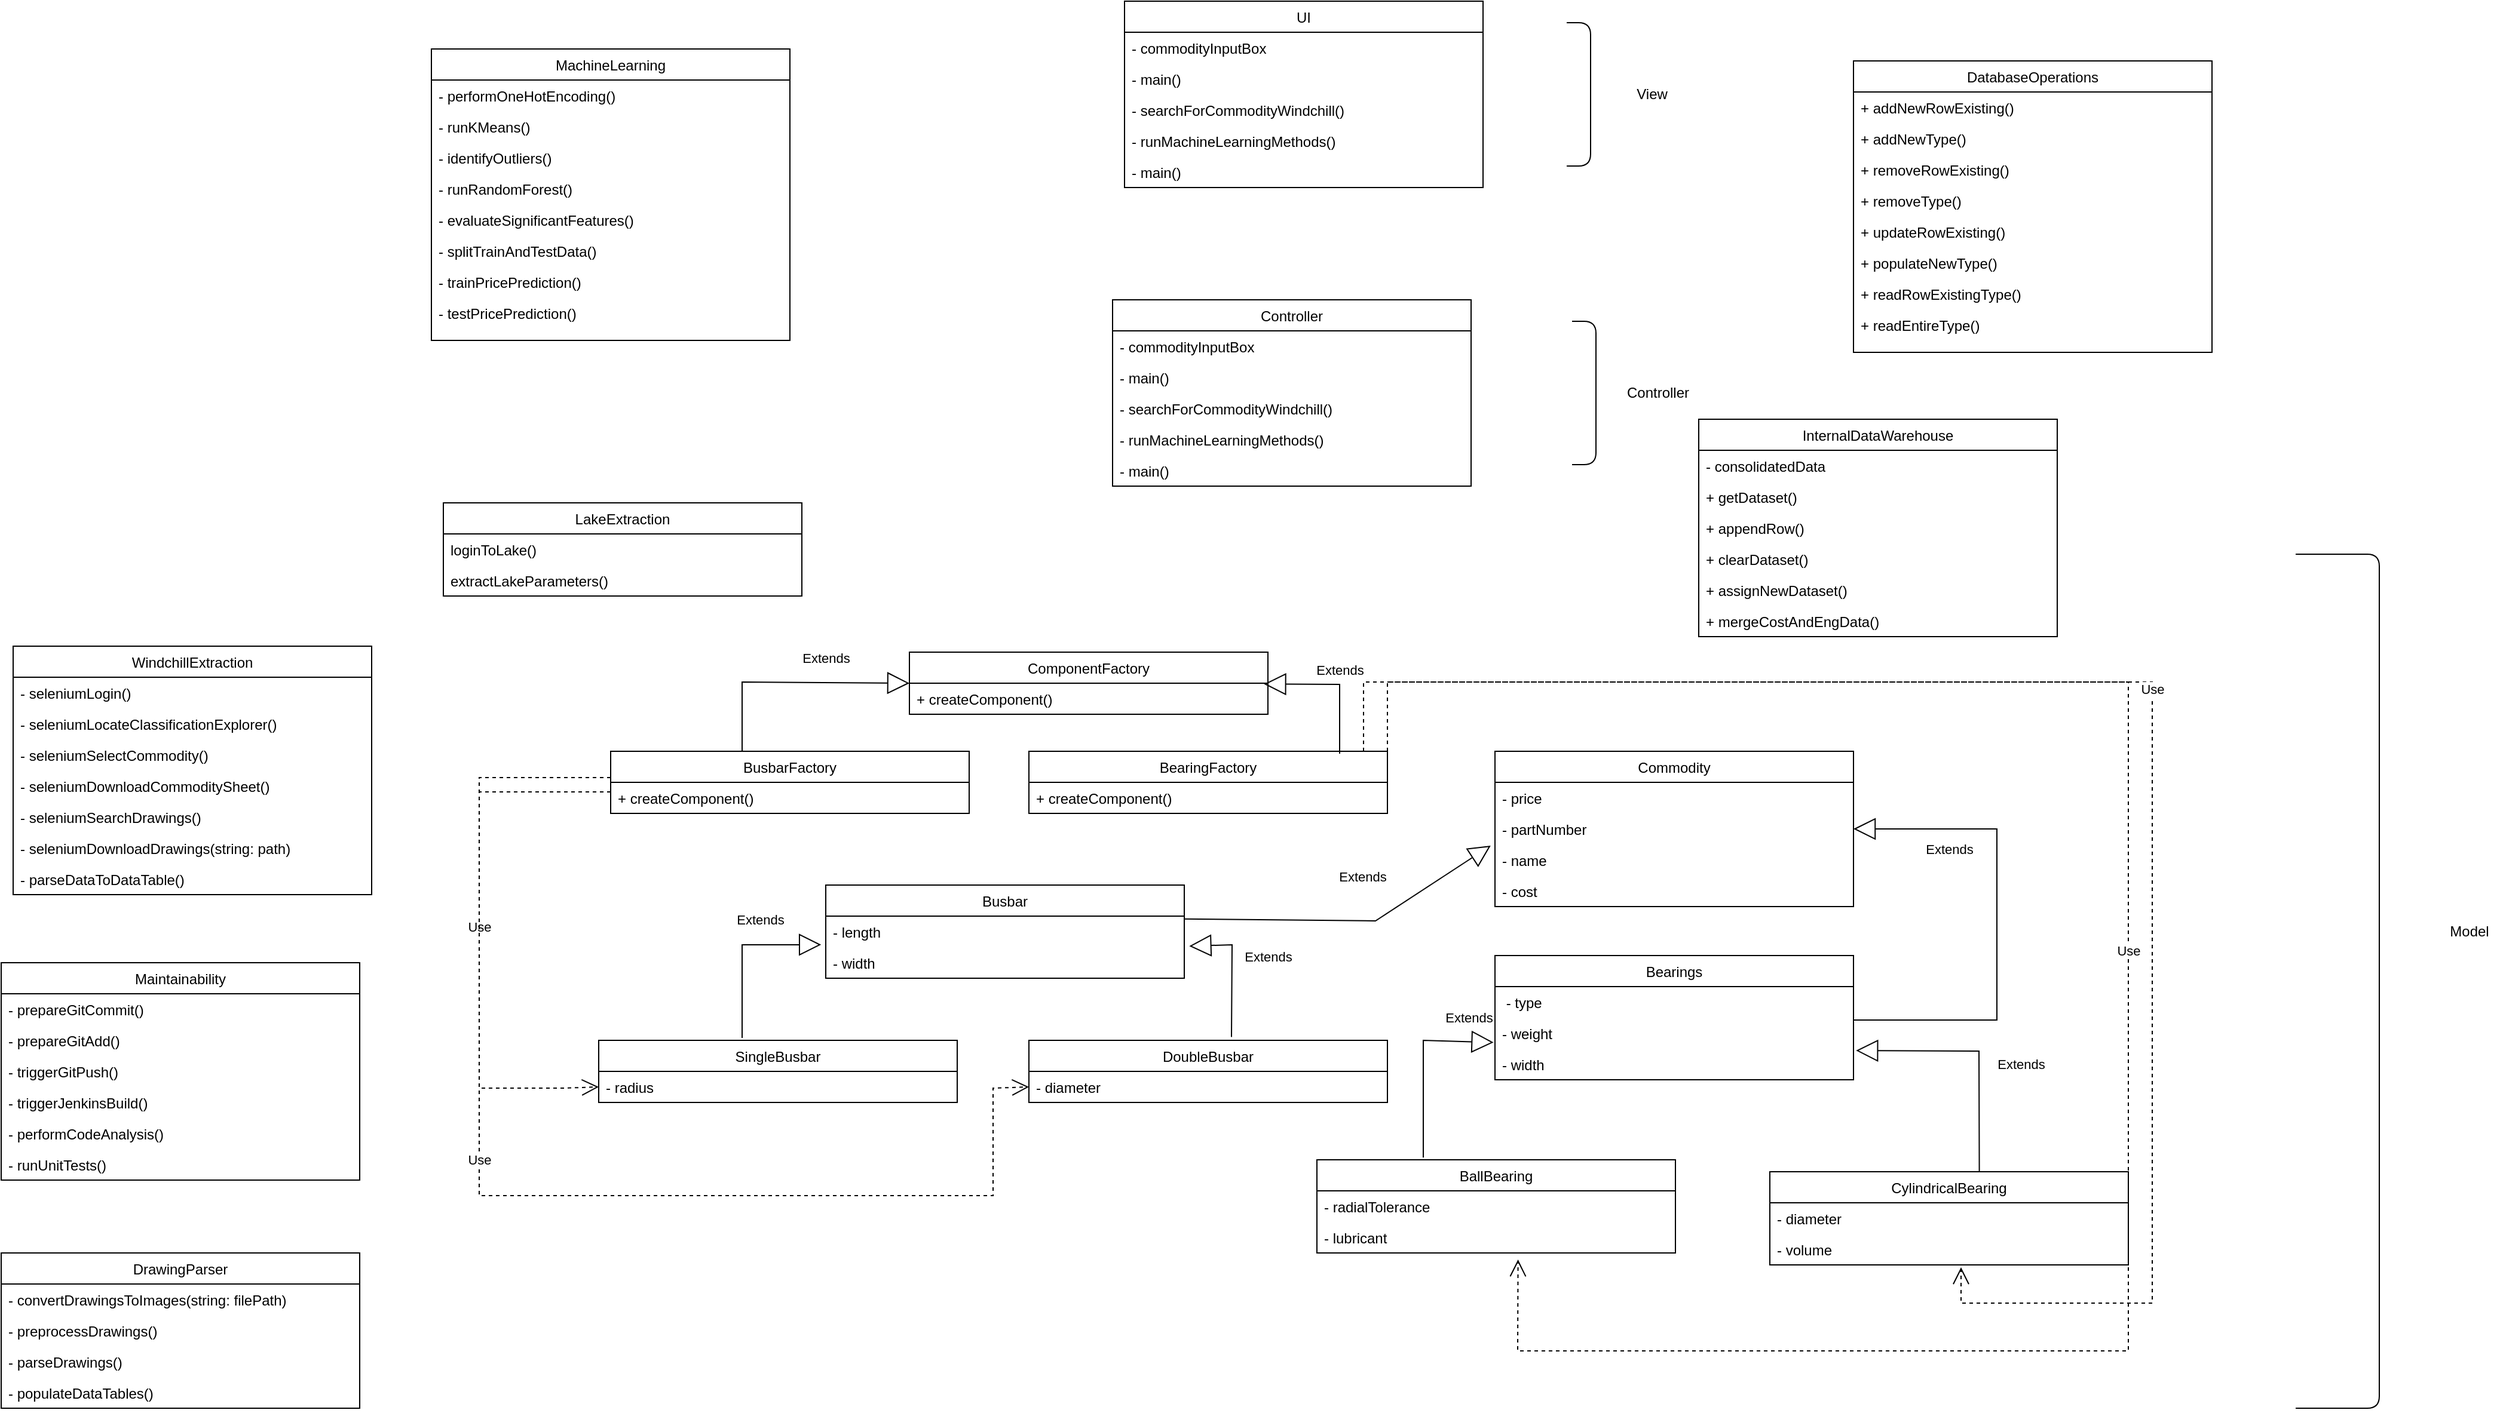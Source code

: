 <mxfile version="20.0.1" type="github" pages="2">
  <diagram id="C5RBs43oDa-KdzZeNtuy" name="Page-1">
    <mxGraphModel dx="1929" dy="855" grid="1" gridSize="10" guides="1" tooltips="1" connect="1" arrows="1" fold="1" page="1" pageScale="1" pageWidth="827" pageHeight="1169" math="0" shadow="0">
      <root>
        <mxCell id="WIyWlLk6GJQsqaUBKTNV-0" />
        <mxCell id="WIyWlLk6GJQsqaUBKTNV-1" parent="WIyWlLk6GJQsqaUBKTNV-0" />
        <mxCell id="1sK50lc-n5-U59IMh-OA-5" value="WindchillExtraction" style="swimlane;fontStyle=0;childLayout=stackLayout;horizontal=1;startSize=26;fillColor=none;horizontalStack=0;resizeParent=1;resizeParentMax=0;resizeLast=0;collapsible=1;marginBottom=0;" parent="WIyWlLk6GJQsqaUBKTNV-1" vertex="1">
          <mxGeometry x="-130" y="580" width="300" height="208" as="geometry" />
        </mxCell>
        <mxCell id="1sK50lc-n5-U59IMh-OA-6" value="- seleniumLogin()" style="text;strokeColor=none;fillColor=none;align=left;verticalAlign=top;spacingLeft=4;spacingRight=4;overflow=hidden;rotatable=0;points=[[0,0.5],[1,0.5]];portConstraint=eastwest;" parent="1sK50lc-n5-U59IMh-OA-5" vertex="1">
          <mxGeometry y="26" width="300" height="26" as="geometry" />
        </mxCell>
        <mxCell id="1sK50lc-n5-U59IMh-OA-7" value="- seleniumLocateClassificationExplorer()&#xa;" style="text;strokeColor=none;fillColor=none;align=left;verticalAlign=top;spacingLeft=4;spacingRight=4;overflow=hidden;rotatable=0;points=[[0,0.5],[1,0.5]];portConstraint=eastwest;" parent="1sK50lc-n5-U59IMh-OA-5" vertex="1">
          <mxGeometry y="52" width="300" height="26" as="geometry" />
        </mxCell>
        <mxCell id="1sK50lc-n5-U59IMh-OA-9" value="- seleniumSelectCommodity()&#xa;" style="text;strokeColor=none;fillColor=none;align=left;verticalAlign=top;spacingLeft=4;spacingRight=4;overflow=hidden;rotatable=0;points=[[0,0.5],[1,0.5]];portConstraint=eastwest;" parent="1sK50lc-n5-U59IMh-OA-5" vertex="1">
          <mxGeometry y="78" width="300" height="26" as="geometry" />
        </mxCell>
        <mxCell id="1sK50lc-n5-U59IMh-OA-10" value="- seleniumDownloadCommoditySheet()&#xa;" style="text;strokeColor=none;fillColor=none;align=left;verticalAlign=top;spacingLeft=4;spacingRight=4;overflow=hidden;rotatable=0;points=[[0,0.5],[1,0.5]];portConstraint=eastwest;" parent="1sK50lc-n5-U59IMh-OA-5" vertex="1">
          <mxGeometry y="104" width="300" height="26" as="geometry" />
        </mxCell>
        <mxCell id="1sK50lc-n5-U59IMh-OA-11" value="- seleniumSearchDrawings()&#xa;" style="text;strokeColor=none;fillColor=none;align=left;verticalAlign=top;spacingLeft=4;spacingRight=4;overflow=hidden;rotatable=0;points=[[0,0.5],[1,0.5]];portConstraint=eastwest;" parent="1sK50lc-n5-U59IMh-OA-5" vertex="1">
          <mxGeometry y="130" width="300" height="26" as="geometry" />
        </mxCell>
        <mxCell id="1sK50lc-n5-U59IMh-OA-19" value="- seleniumDownloadDrawings(string: path)&#xa;" style="text;strokeColor=none;fillColor=none;align=left;verticalAlign=top;spacingLeft=4;spacingRight=4;overflow=hidden;rotatable=0;points=[[0,0.5],[1,0.5]];portConstraint=eastwest;" parent="1sK50lc-n5-U59IMh-OA-5" vertex="1">
          <mxGeometry y="156" width="300" height="26" as="geometry" />
        </mxCell>
        <mxCell id="1sK50lc-n5-U59IMh-OA-20" value="- parseDataToDataTable()&#xa;" style="text;strokeColor=none;fillColor=none;align=left;verticalAlign=top;spacingLeft=4;spacingRight=4;overflow=hidden;rotatable=0;points=[[0,0.5],[1,0.5]];portConstraint=eastwest;" parent="1sK50lc-n5-U59IMh-OA-5" vertex="1">
          <mxGeometry y="182" width="300" height="26" as="geometry" />
        </mxCell>
        <mxCell id="1sK50lc-n5-U59IMh-OA-31" value="MachineLearning" style="swimlane;fontStyle=0;childLayout=stackLayout;horizontal=1;startSize=26;fillColor=none;horizontalStack=0;resizeParent=1;resizeParentMax=0;resizeLast=0;collapsible=1;marginBottom=0;" parent="WIyWlLk6GJQsqaUBKTNV-1" vertex="1">
          <mxGeometry x="220" y="80" width="300" height="244" as="geometry" />
        </mxCell>
        <mxCell id="1sK50lc-n5-U59IMh-OA-33" value="- performOneHotEncoding()&#xa;" style="text;strokeColor=none;fillColor=none;align=left;verticalAlign=top;spacingLeft=4;spacingRight=4;overflow=hidden;rotatable=0;points=[[0,0.5],[1,0.5]];portConstraint=eastwest;" parent="1sK50lc-n5-U59IMh-OA-31" vertex="1">
          <mxGeometry y="26" width="300" height="26" as="geometry" />
        </mxCell>
        <mxCell id="1sK50lc-n5-U59IMh-OA-34" value="- runKMeans()&#xa;" style="text;strokeColor=none;fillColor=none;align=left;verticalAlign=top;spacingLeft=4;spacingRight=4;overflow=hidden;rotatable=0;points=[[0,0.5],[1,0.5]];portConstraint=eastwest;" parent="1sK50lc-n5-U59IMh-OA-31" vertex="1">
          <mxGeometry y="52" width="300" height="26" as="geometry" />
        </mxCell>
        <mxCell id="1sK50lc-n5-U59IMh-OA-35" value="- identifyOutliers()&#xa;" style="text;strokeColor=none;fillColor=none;align=left;verticalAlign=top;spacingLeft=4;spacingRight=4;overflow=hidden;rotatable=0;points=[[0,0.5],[1,0.5]];portConstraint=eastwest;" parent="1sK50lc-n5-U59IMh-OA-31" vertex="1">
          <mxGeometry y="78" width="300" height="26" as="geometry" />
        </mxCell>
        <mxCell id="1sK50lc-n5-U59IMh-OA-36" value="- runRandomForest()&#xa;" style="text;strokeColor=none;fillColor=none;align=left;verticalAlign=top;spacingLeft=4;spacingRight=4;overflow=hidden;rotatable=0;points=[[0,0.5],[1,0.5]];portConstraint=eastwest;" parent="1sK50lc-n5-U59IMh-OA-31" vertex="1">
          <mxGeometry y="104" width="300" height="26" as="geometry" />
        </mxCell>
        <mxCell id="1sK50lc-n5-U59IMh-OA-37" value="- evaluateSignificantFeatures()&#xa;" style="text;strokeColor=none;fillColor=none;align=left;verticalAlign=top;spacingLeft=4;spacingRight=4;overflow=hidden;rotatable=0;points=[[0,0.5],[1,0.5]];portConstraint=eastwest;" parent="1sK50lc-n5-U59IMh-OA-31" vertex="1">
          <mxGeometry y="130" width="300" height="26" as="geometry" />
        </mxCell>
        <mxCell id="1sK50lc-n5-U59IMh-OA-38" value="- splitTrainAndTestData()&#xa;" style="text;strokeColor=none;fillColor=none;align=left;verticalAlign=top;spacingLeft=4;spacingRight=4;overflow=hidden;rotatable=0;points=[[0,0.5],[1,0.5]];portConstraint=eastwest;" parent="1sK50lc-n5-U59IMh-OA-31" vertex="1">
          <mxGeometry y="156" width="300" height="26" as="geometry" />
        </mxCell>
        <mxCell id="1sK50lc-n5-U59IMh-OA-39" value="- trainPricePrediction()&#xa;" style="text;strokeColor=none;fillColor=none;align=left;verticalAlign=top;spacingLeft=4;spacingRight=4;overflow=hidden;rotatable=0;points=[[0,0.5],[1,0.5]];portConstraint=eastwest;" parent="1sK50lc-n5-U59IMh-OA-31" vertex="1">
          <mxGeometry y="182" width="300" height="26" as="geometry" />
        </mxCell>
        <mxCell id="1sK50lc-n5-U59IMh-OA-40" value="- testPricePrediction()" style="text;strokeColor=none;fillColor=none;align=left;verticalAlign=top;spacingLeft=4;spacingRight=4;overflow=hidden;rotatable=0;points=[[0,0.5],[1,0.5]];portConstraint=eastwest;" parent="1sK50lc-n5-U59IMh-OA-31" vertex="1">
          <mxGeometry y="208" width="300" height="36" as="geometry" />
        </mxCell>
        <mxCell id="1sK50lc-n5-U59IMh-OA-41" value="DrawingParser" style="swimlane;fontStyle=0;childLayout=stackLayout;horizontal=1;startSize=26;fillColor=none;horizontalStack=0;resizeParent=1;resizeParentMax=0;resizeLast=0;collapsible=1;marginBottom=0;" parent="WIyWlLk6GJQsqaUBKTNV-1" vertex="1">
          <mxGeometry x="-140" y="1088" width="300" height="130" as="geometry" />
        </mxCell>
        <mxCell id="1sK50lc-n5-U59IMh-OA-42" value="- convertDrawingsToImages(string: filePath)" style="text;strokeColor=none;fillColor=none;align=left;verticalAlign=top;spacingLeft=4;spacingRight=4;overflow=hidden;rotatable=0;points=[[0,0.5],[1,0.5]];portConstraint=eastwest;" parent="1sK50lc-n5-U59IMh-OA-41" vertex="1">
          <mxGeometry y="26" width="300" height="26" as="geometry" />
        </mxCell>
        <mxCell id="1sK50lc-n5-U59IMh-OA-44" value="- preprocessDrawings()" style="text;strokeColor=none;fillColor=none;align=left;verticalAlign=top;spacingLeft=4;spacingRight=4;overflow=hidden;rotatable=0;points=[[0,0.5],[1,0.5]];portConstraint=eastwest;" parent="1sK50lc-n5-U59IMh-OA-41" vertex="1">
          <mxGeometry y="52" width="300" height="26" as="geometry" />
        </mxCell>
        <mxCell id="1sK50lc-n5-U59IMh-OA-45" value="- parseDrawings()" style="text;strokeColor=none;fillColor=none;align=left;verticalAlign=top;spacingLeft=4;spacingRight=4;overflow=hidden;rotatable=0;points=[[0,0.5],[1,0.5]];portConstraint=eastwest;" parent="1sK50lc-n5-U59IMh-OA-41" vertex="1">
          <mxGeometry y="78" width="300" height="26" as="geometry" />
        </mxCell>
        <mxCell id="1sK50lc-n5-U59IMh-OA-46" value="- populateDataTables()" style="text;strokeColor=none;fillColor=none;align=left;verticalAlign=top;spacingLeft=4;spacingRight=4;overflow=hidden;rotatable=0;points=[[0,0.5],[1,0.5]];portConstraint=eastwest;" parent="1sK50lc-n5-U59IMh-OA-41" vertex="1">
          <mxGeometry y="104" width="300" height="26" as="geometry" />
        </mxCell>
        <mxCell id="1sK50lc-n5-U59IMh-OA-51" value="Maintainability" style="swimlane;fontStyle=0;childLayout=stackLayout;horizontal=1;startSize=26;fillColor=none;horizontalStack=0;resizeParent=1;resizeParentMax=0;resizeLast=0;collapsible=1;marginBottom=0;" parent="WIyWlLk6GJQsqaUBKTNV-1" vertex="1">
          <mxGeometry x="-140" y="845" width="300" height="182" as="geometry" />
        </mxCell>
        <mxCell id="1sK50lc-n5-U59IMh-OA-52" value="- prepareGitCommit()" style="text;strokeColor=none;fillColor=none;align=left;verticalAlign=top;spacingLeft=4;spacingRight=4;overflow=hidden;rotatable=0;points=[[0,0.5],[1,0.5]];portConstraint=eastwest;" parent="1sK50lc-n5-U59IMh-OA-51" vertex="1">
          <mxGeometry y="26" width="300" height="26" as="geometry" />
        </mxCell>
        <mxCell id="1sK50lc-n5-U59IMh-OA-53" value="- prepareGitAdd()" style="text;strokeColor=none;fillColor=none;align=left;verticalAlign=top;spacingLeft=4;spacingRight=4;overflow=hidden;rotatable=0;points=[[0,0.5],[1,0.5]];portConstraint=eastwest;" parent="1sK50lc-n5-U59IMh-OA-51" vertex="1">
          <mxGeometry y="52" width="300" height="26" as="geometry" />
        </mxCell>
        <mxCell id="1sK50lc-n5-U59IMh-OA-54" value="- triggerGitPush()&#xa;" style="text;strokeColor=none;fillColor=none;align=left;verticalAlign=top;spacingLeft=4;spacingRight=4;overflow=hidden;rotatable=0;points=[[0,0.5],[1,0.5]];portConstraint=eastwest;" parent="1sK50lc-n5-U59IMh-OA-51" vertex="1">
          <mxGeometry y="78" width="300" height="26" as="geometry" />
        </mxCell>
        <mxCell id="1sK50lc-n5-U59IMh-OA-55" value="- triggerJenkinsBuild()" style="text;strokeColor=none;fillColor=none;align=left;verticalAlign=top;spacingLeft=4;spacingRight=4;overflow=hidden;rotatable=0;points=[[0,0.5],[1,0.5]];portConstraint=eastwest;" parent="1sK50lc-n5-U59IMh-OA-51" vertex="1">
          <mxGeometry y="104" width="300" height="26" as="geometry" />
        </mxCell>
        <mxCell id="1sK50lc-n5-U59IMh-OA-56" value="- performCodeAnalysis()" style="text;strokeColor=none;fillColor=none;align=left;verticalAlign=top;spacingLeft=4;spacingRight=4;overflow=hidden;rotatable=0;points=[[0,0.5],[1,0.5]];portConstraint=eastwest;" parent="1sK50lc-n5-U59IMh-OA-51" vertex="1">
          <mxGeometry y="130" width="300" height="26" as="geometry" />
        </mxCell>
        <mxCell id="1sK50lc-n5-U59IMh-OA-57" value="- runUnitTests()" style="text;strokeColor=none;fillColor=none;align=left;verticalAlign=top;spacingLeft=4;spacingRight=4;overflow=hidden;rotatable=0;points=[[0,0.5],[1,0.5]];portConstraint=eastwest;" parent="1sK50lc-n5-U59IMh-OA-51" vertex="1">
          <mxGeometry y="156" width="300" height="26" as="geometry" />
        </mxCell>
        <mxCell id="1sK50lc-n5-U59IMh-OA-61" value="Commodity" style="swimlane;fontStyle=0;childLayout=stackLayout;horizontal=1;startSize=26;fillColor=none;horizontalStack=0;resizeParent=1;resizeParentMax=0;resizeLast=0;collapsible=1;marginBottom=0;" parent="WIyWlLk6GJQsqaUBKTNV-1" vertex="1">
          <mxGeometry x="1110" y="668" width="300" height="130" as="geometry" />
        </mxCell>
        <mxCell id="1sK50lc-n5-U59IMh-OA-62" value="- price" style="text;strokeColor=none;fillColor=none;align=left;verticalAlign=top;spacingLeft=4;spacingRight=4;overflow=hidden;rotatable=0;points=[[0,0.5],[1,0.5]];portConstraint=eastwest;" parent="1sK50lc-n5-U59IMh-OA-61" vertex="1">
          <mxGeometry y="26" width="300" height="26" as="geometry" />
        </mxCell>
        <mxCell id="1sK50lc-n5-U59IMh-OA-63" value="- partNumber" style="text;strokeColor=none;fillColor=none;align=left;verticalAlign=top;spacingLeft=4;spacingRight=4;overflow=hidden;rotatable=0;points=[[0,0.5],[1,0.5]];portConstraint=eastwest;" parent="1sK50lc-n5-U59IMh-OA-61" vertex="1">
          <mxGeometry y="52" width="300" height="26" as="geometry" />
        </mxCell>
        <mxCell id="1sK50lc-n5-U59IMh-OA-65" value="- name" style="text;strokeColor=none;fillColor=none;align=left;verticalAlign=top;spacingLeft=4;spacingRight=4;overflow=hidden;rotatable=0;points=[[0,0.5],[1,0.5]];portConstraint=eastwest;" parent="1sK50lc-n5-U59IMh-OA-61" vertex="1">
          <mxGeometry y="78" width="300" height="26" as="geometry" />
        </mxCell>
        <mxCell id="1sK50lc-n5-U59IMh-OA-66" value="- cost " style="text;strokeColor=none;fillColor=none;align=left;verticalAlign=top;spacingLeft=4;spacingRight=4;overflow=hidden;rotatable=0;points=[[0,0.5],[1,0.5]];portConstraint=eastwest;" parent="1sK50lc-n5-U59IMh-OA-61" vertex="1">
          <mxGeometry y="104" width="300" height="26" as="geometry" />
        </mxCell>
        <mxCell id="KKLGuPh0WW9fZ8P-ubre-0" value="Busbar" style="swimlane;fontStyle=0;childLayout=stackLayout;horizontal=1;startSize=26;fillColor=none;horizontalStack=0;resizeParent=1;resizeParentMax=0;resizeLast=0;collapsible=1;marginBottom=0;" parent="WIyWlLk6GJQsqaUBKTNV-1" vertex="1">
          <mxGeometry x="550" y="780" width="300" height="78" as="geometry" />
        </mxCell>
        <mxCell id="KKLGuPh0WW9fZ8P-ubre-1" value="- length" style="text;strokeColor=none;fillColor=none;align=left;verticalAlign=top;spacingLeft=4;spacingRight=4;overflow=hidden;rotatable=0;points=[[0,0.5],[1,0.5]];portConstraint=eastwest;" parent="KKLGuPh0WW9fZ8P-ubre-0" vertex="1">
          <mxGeometry y="26" width="300" height="26" as="geometry" />
        </mxCell>
        <mxCell id="KKLGuPh0WW9fZ8P-ubre-2" value="- width" style="text;strokeColor=none;fillColor=none;align=left;verticalAlign=top;spacingLeft=4;spacingRight=4;overflow=hidden;rotatable=0;points=[[0,0.5],[1,0.5]];portConstraint=eastwest;" parent="KKLGuPh0WW9fZ8P-ubre-0" vertex="1">
          <mxGeometry y="52" width="300" height="26" as="geometry" />
        </mxCell>
        <mxCell id="VTsSVl1GEHtE0EmgE6Nk-24" value="Extends" style="endArrow=block;endSize=16;endFill=0;html=1;rounded=0;entryX=-0.013;entryY=0.92;entryDx=0;entryDy=0;entryPerimeter=0;" parent="KKLGuPh0WW9fZ8P-ubre-0" target="KKLGuPh0WW9fZ8P-ubre-1" edge="1">
          <mxGeometry x="0.291" y="20" width="160" relative="1" as="geometry">
            <mxPoint x="-70" y="128" as="sourcePoint" />
            <mxPoint x="-10" y="50" as="targetPoint" />
            <Array as="points">
              <mxPoint x="-70" y="50" />
            </Array>
            <mxPoint y="-1" as="offset" />
          </mxGeometry>
        </mxCell>
        <mxCell id="KKLGuPh0WW9fZ8P-ubre-5" value="Bearings" style="swimlane;fontStyle=0;childLayout=stackLayout;horizontal=1;startSize=26;fillColor=none;horizontalStack=0;resizeParent=1;resizeParentMax=0;resizeLast=0;collapsible=1;marginBottom=0;" parent="WIyWlLk6GJQsqaUBKTNV-1" vertex="1">
          <mxGeometry x="1110" y="839" width="300" height="104" as="geometry" />
        </mxCell>
        <mxCell id="KKLGuPh0WW9fZ8P-ubre-6" value=" - type " style="text;strokeColor=none;fillColor=none;align=left;verticalAlign=top;spacingLeft=4;spacingRight=4;overflow=hidden;rotatable=0;points=[[0,0.5],[1,0.5]];portConstraint=eastwest;" parent="KKLGuPh0WW9fZ8P-ubre-5" vertex="1">
          <mxGeometry y="26" width="300" height="26" as="geometry" />
        </mxCell>
        <mxCell id="KKLGuPh0WW9fZ8P-ubre-7" value="- weight " style="text;strokeColor=none;fillColor=none;align=left;verticalAlign=top;spacingLeft=4;spacingRight=4;overflow=hidden;rotatable=0;points=[[0,0.5],[1,0.5]];portConstraint=eastwest;" parent="KKLGuPh0WW9fZ8P-ubre-5" vertex="1">
          <mxGeometry y="52" width="300" height="26" as="geometry" />
        </mxCell>
        <mxCell id="KKLGuPh0WW9fZ8P-ubre-8" value="- width" style="text;strokeColor=none;fillColor=none;align=left;verticalAlign=top;spacingLeft=4;spacingRight=4;overflow=hidden;rotatable=0;points=[[0,0.5],[1,0.5]];portConstraint=eastwest;" parent="KKLGuPh0WW9fZ8P-ubre-5" vertex="1">
          <mxGeometry y="78" width="300" height="26" as="geometry" />
        </mxCell>
        <mxCell id="KKLGuPh0WW9fZ8P-ubre-10" value="SingleBusbar" style="swimlane;fontStyle=0;childLayout=stackLayout;horizontal=1;startSize=26;fillColor=none;horizontalStack=0;resizeParent=1;resizeParentMax=0;resizeLast=0;collapsible=1;marginBottom=0;" parent="WIyWlLk6GJQsqaUBKTNV-1" vertex="1">
          <mxGeometry x="360" y="910" width="300" height="52" as="geometry" />
        </mxCell>
        <mxCell id="KKLGuPh0WW9fZ8P-ubre-14" value="- radius" style="text;strokeColor=none;fillColor=none;align=left;verticalAlign=top;spacingLeft=4;spacingRight=4;overflow=hidden;rotatable=0;points=[[0,0.5],[1,0.5]];portConstraint=eastwest;" parent="KKLGuPh0WW9fZ8P-ubre-10" vertex="1">
          <mxGeometry y="26" width="300" height="26" as="geometry" />
        </mxCell>
        <mxCell id="KKLGuPh0WW9fZ8P-ubre-15" value="DoubleBusbar" style="swimlane;fontStyle=0;childLayout=stackLayout;horizontal=1;startSize=26;fillColor=none;horizontalStack=0;resizeParent=1;resizeParentMax=0;resizeLast=0;collapsible=1;marginBottom=0;" parent="WIyWlLk6GJQsqaUBKTNV-1" vertex="1">
          <mxGeometry x="720" y="910" width="300" height="52" as="geometry" />
        </mxCell>
        <mxCell id="KKLGuPh0WW9fZ8P-ubre-19" value="- diameter" style="text;strokeColor=none;fillColor=none;align=left;verticalAlign=top;spacingLeft=4;spacingRight=4;overflow=hidden;rotatable=0;points=[[0,0.5],[1,0.5]];portConstraint=eastwest;" parent="KKLGuPh0WW9fZ8P-ubre-15" vertex="1">
          <mxGeometry y="26" width="300" height="26" as="geometry" />
        </mxCell>
        <mxCell id="KKLGuPh0WW9fZ8P-ubre-20" value="CylindricalBearing" style="swimlane;fontStyle=0;childLayout=stackLayout;horizontal=1;startSize=26;fillColor=none;horizontalStack=0;resizeParent=1;resizeParentMax=0;resizeLast=0;collapsible=1;marginBottom=0;" parent="WIyWlLk6GJQsqaUBKTNV-1" vertex="1">
          <mxGeometry x="1340" y="1020" width="300" height="78" as="geometry" />
        </mxCell>
        <mxCell id="KKLGuPh0WW9fZ8P-ubre-23" value="- diameter" style="text;strokeColor=none;fillColor=none;align=left;verticalAlign=top;spacingLeft=4;spacingRight=4;overflow=hidden;rotatable=0;points=[[0,0.5],[1,0.5]];portConstraint=eastwest;" parent="KKLGuPh0WW9fZ8P-ubre-20" vertex="1">
          <mxGeometry y="26" width="300" height="26" as="geometry" />
        </mxCell>
        <mxCell id="KKLGuPh0WW9fZ8P-ubre-24" value="- volume" style="text;strokeColor=none;fillColor=none;align=left;verticalAlign=top;spacingLeft=4;spacingRight=4;overflow=hidden;rotatable=0;points=[[0,0.5],[1,0.5]];portConstraint=eastwest;" parent="KKLGuPh0WW9fZ8P-ubre-20" vertex="1">
          <mxGeometry y="52" width="300" height="26" as="geometry" />
        </mxCell>
        <mxCell id="KKLGuPh0WW9fZ8P-ubre-25" value="BallBearing" style="swimlane;fontStyle=0;childLayout=stackLayout;horizontal=1;startSize=26;fillColor=none;horizontalStack=0;resizeParent=1;resizeParentMax=0;resizeLast=0;collapsible=1;marginBottom=0;" parent="WIyWlLk6GJQsqaUBKTNV-1" vertex="1">
          <mxGeometry x="961" y="1010" width="300" height="78" as="geometry" />
        </mxCell>
        <mxCell id="KKLGuPh0WW9fZ8P-ubre-26" value="- radialTolerance" style="text;strokeColor=none;fillColor=none;align=left;verticalAlign=top;spacingLeft=4;spacingRight=4;overflow=hidden;rotatable=0;points=[[0,0.5],[1,0.5]];portConstraint=eastwest;" parent="KKLGuPh0WW9fZ8P-ubre-25" vertex="1">
          <mxGeometry y="26" width="300" height="26" as="geometry" />
        </mxCell>
        <mxCell id="KKLGuPh0WW9fZ8P-ubre-27" value="- lubricant" style="text;strokeColor=none;fillColor=none;align=left;verticalAlign=top;spacingLeft=4;spacingRight=4;overflow=hidden;rotatable=0;points=[[0,0.5],[1,0.5]];portConstraint=eastwest;" parent="KKLGuPh0WW9fZ8P-ubre-25" vertex="1">
          <mxGeometry y="52" width="300" height="26" as="geometry" />
        </mxCell>
        <mxCell id="KKLGuPh0WW9fZ8P-ubre-42" value="UI" style="swimlane;fontStyle=0;childLayout=stackLayout;horizontal=1;startSize=26;fillColor=none;horizontalStack=0;resizeParent=1;resizeParentMax=0;resizeLast=0;collapsible=1;marginBottom=0;" parent="WIyWlLk6GJQsqaUBKTNV-1" vertex="1">
          <mxGeometry x="800" y="40" width="300" height="156" as="geometry" />
        </mxCell>
        <mxCell id="KKLGuPh0WW9fZ8P-ubre-53" value="- commodityInputBox" style="text;strokeColor=none;fillColor=none;align=left;verticalAlign=top;spacingLeft=4;spacingRight=4;overflow=hidden;rotatable=0;points=[[0,0.5],[1,0.5]];portConstraint=eastwest;" parent="KKLGuPh0WW9fZ8P-ubre-42" vertex="1">
          <mxGeometry y="26" width="300" height="26" as="geometry" />
        </mxCell>
        <mxCell id="KKLGuPh0WW9fZ8P-ubre-55" value="- main()" style="text;strokeColor=none;fillColor=none;align=left;verticalAlign=top;spacingLeft=4;spacingRight=4;overflow=hidden;rotatable=0;points=[[0,0.5],[1,0.5]];portConstraint=eastwest;" parent="KKLGuPh0WW9fZ8P-ubre-42" vertex="1">
          <mxGeometry y="52" width="300" height="26" as="geometry" />
        </mxCell>
        <mxCell id="KKLGuPh0WW9fZ8P-ubre-54" value="- searchForCommodityWindchill()" style="text;strokeColor=none;fillColor=none;align=left;verticalAlign=top;spacingLeft=4;spacingRight=4;overflow=hidden;rotatable=0;points=[[0,0.5],[1,0.5]];portConstraint=eastwest;" parent="KKLGuPh0WW9fZ8P-ubre-42" vertex="1">
          <mxGeometry y="78" width="300" height="26" as="geometry" />
        </mxCell>
        <mxCell id="KKLGuPh0WW9fZ8P-ubre-52" value="- runMachineLearningMethods()" style="text;strokeColor=none;fillColor=none;align=left;verticalAlign=top;spacingLeft=4;spacingRight=4;overflow=hidden;rotatable=0;points=[[0,0.5],[1,0.5]];portConstraint=eastwest;" parent="KKLGuPh0WW9fZ8P-ubre-42" vertex="1">
          <mxGeometry y="104" width="300" height="26" as="geometry" />
        </mxCell>
        <mxCell id="KKLGuPh0WW9fZ8P-ubre-51" value="- main()" style="text;strokeColor=none;fillColor=none;align=left;verticalAlign=top;spacingLeft=4;spacingRight=4;overflow=hidden;rotatable=0;points=[[0,0.5],[1,0.5]];portConstraint=eastwest;" parent="KKLGuPh0WW9fZ8P-ubre-42" vertex="1">
          <mxGeometry y="130" width="300" height="26" as="geometry" />
        </mxCell>
        <mxCell id="KKLGuPh0WW9fZ8P-ubre-56" value="" style="shape=curlyBracket;whiteSpace=wrap;html=1;rounded=1;flipH=1;size=0;" parent="WIyWlLk6GJQsqaUBKTNV-1" vertex="1">
          <mxGeometry x="1170" y="58" width="20" height="120" as="geometry" />
        </mxCell>
        <mxCell id="KKLGuPh0WW9fZ8P-ubre-57" value="View" style="text;html=1;align=center;verticalAlign=middle;resizable=0;points=[];autosize=1;strokeColor=none;fillColor=none;" parent="WIyWlLk6GJQsqaUBKTNV-1" vertex="1">
          <mxGeometry x="1221" y="108" width="40" height="20" as="geometry" />
        </mxCell>
        <mxCell id="KKLGuPh0WW9fZ8P-ubre-58" value="Controller" style="swimlane;fontStyle=0;childLayout=stackLayout;horizontal=1;startSize=26;fillColor=none;horizontalStack=0;resizeParent=1;resizeParentMax=0;resizeLast=0;collapsible=1;marginBottom=0;" parent="WIyWlLk6GJQsqaUBKTNV-1" vertex="1">
          <mxGeometry x="790" y="290" width="300" height="156" as="geometry" />
        </mxCell>
        <mxCell id="KKLGuPh0WW9fZ8P-ubre-59" value="- commodityInputBox" style="text;strokeColor=none;fillColor=none;align=left;verticalAlign=top;spacingLeft=4;spacingRight=4;overflow=hidden;rotatable=0;points=[[0,0.5],[1,0.5]];portConstraint=eastwest;" parent="KKLGuPh0WW9fZ8P-ubre-58" vertex="1">
          <mxGeometry y="26" width="300" height="26" as="geometry" />
        </mxCell>
        <mxCell id="KKLGuPh0WW9fZ8P-ubre-60" value="- main()" style="text;strokeColor=none;fillColor=none;align=left;verticalAlign=top;spacingLeft=4;spacingRight=4;overflow=hidden;rotatable=0;points=[[0,0.5],[1,0.5]];portConstraint=eastwest;" parent="KKLGuPh0WW9fZ8P-ubre-58" vertex="1">
          <mxGeometry y="52" width="300" height="26" as="geometry" />
        </mxCell>
        <mxCell id="KKLGuPh0WW9fZ8P-ubre-61" value="- searchForCommodityWindchill()" style="text;strokeColor=none;fillColor=none;align=left;verticalAlign=top;spacingLeft=4;spacingRight=4;overflow=hidden;rotatable=0;points=[[0,0.5],[1,0.5]];portConstraint=eastwest;" parent="KKLGuPh0WW9fZ8P-ubre-58" vertex="1">
          <mxGeometry y="78" width="300" height="26" as="geometry" />
        </mxCell>
        <mxCell id="KKLGuPh0WW9fZ8P-ubre-62" value="- runMachineLearningMethods()" style="text;strokeColor=none;fillColor=none;align=left;verticalAlign=top;spacingLeft=4;spacingRight=4;overflow=hidden;rotatable=0;points=[[0,0.5],[1,0.5]];portConstraint=eastwest;" parent="KKLGuPh0WW9fZ8P-ubre-58" vertex="1">
          <mxGeometry y="104" width="300" height="26" as="geometry" />
        </mxCell>
        <mxCell id="KKLGuPh0WW9fZ8P-ubre-63" value="- main()" style="text;strokeColor=none;fillColor=none;align=left;verticalAlign=top;spacingLeft=4;spacingRight=4;overflow=hidden;rotatable=0;points=[[0,0.5],[1,0.5]];portConstraint=eastwest;" parent="KKLGuPh0WW9fZ8P-ubre-58" vertex="1">
          <mxGeometry y="130" width="300" height="26" as="geometry" />
        </mxCell>
        <mxCell id="KKLGuPh0WW9fZ8P-ubre-64" value="" style="shape=curlyBracket;whiteSpace=wrap;html=1;rounded=1;flipH=1;size=0;" parent="WIyWlLk6GJQsqaUBKTNV-1" vertex="1">
          <mxGeometry x="1174.5" y="308" width="20" height="120" as="geometry" />
        </mxCell>
        <mxCell id="KKLGuPh0WW9fZ8P-ubre-65" value="Controller" style="text;html=1;align=center;verticalAlign=middle;resizable=0;points=[];autosize=1;strokeColor=none;fillColor=none;" parent="WIyWlLk6GJQsqaUBKTNV-1" vertex="1">
          <mxGeometry x="1210.5" y="358" width="70" height="20" as="geometry" />
        </mxCell>
        <mxCell id="KKLGuPh0WW9fZ8P-ubre-66" value="" style="shape=curlyBracket;whiteSpace=wrap;html=1;rounded=1;flipH=1;size=0;" parent="WIyWlLk6GJQsqaUBKTNV-1" vertex="1">
          <mxGeometry x="1780" y="503" width="70" height="715" as="geometry" />
        </mxCell>
        <mxCell id="KKLGuPh0WW9fZ8P-ubre-68" value="Model" style="text;html=1;align=center;verticalAlign=middle;resizable=0;points=[];autosize=1;strokeColor=none;fillColor=none;" parent="WIyWlLk6GJQsqaUBKTNV-1" vertex="1">
          <mxGeometry x="1900" y="809" width="50" height="20" as="geometry" />
        </mxCell>
        <mxCell id="VTsSVl1GEHtE0EmgE6Nk-0" value="ComponentFactory" style="swimlane;fontStyle=0;childLayout=stackLayout;horizontal=1;startSize=26;fillColor=none;horizontalStack=0;resizeParent=1;resizeParentMax=0;resizeLast=0;collapsible=1;marginBottom=0;" parent="WIyWlLk6GJQsqaUBKTNV-1" vertex="1">
          <mxGeometry x="620" y="585" width="300" height="52" as="geometry" />
        </mxCell>
        <mxCell id="VTsSVl1GEHtE0EmgE6Nk-1" value="+ createComponent()" style="text;strokeColor=none;fillColor=none;align=left;verticalAlign=top;spacingLeft=4;spacingRight=4;overflow=hidden;rotatable=0;points=[[0,0.5],[1,0.5]];portConstraint=eastwest;" parent="VTsSVl1GEHtE0EmgE6Nk-0" vertex="1">
          <mxGeometry y="26" width="300" height="26" as="geometry" />
        </mxCell>
        <mxCell id="VTsSVl1GEHtE0EmgE6Nk-10" value="BusbarFactory" style="swimlane;fontStyle=0;childLayout=stackLayout;horizontal=1;startSize=26;fillColor=none;horizontalStack=0;resizeParent=1;resizeParentMax=0;resizeLast=0;collapsible=1;marginBottom=0;" parent="WIyWlLk6GJQsqaUBKTNV-1" vertex="1">
          <mxGeometry x="370" y="668" width="300" height="52" as="geometry" />
        </mxCell>
        <mxCell id="VTsSVl1GEHtE0EmgE6Nk-28" value="Use" style="endArrow=open;endSize=12;dashed=1;html=1;rounded=0;entryX=0;entryY=0.5;entryDx=0;entryDy=0;" parent="VTsSVl1GEHtE0EmgE6Nk-10" target="KKLGuPh0WW9fZ8P-ubre-14" edge="1">
          <mxGeometry width="160" relative="1" as="geometry">
            <mxPoint y="22" as="sourcePoint" />
            <mxPoint x="-10" y="268" as="targetPoint" />
            <Array as="points">
              <mxPoint x="-110" y="22" />
              <mxPoint x="-110" y="282" />
              <mxPoint x="-40" y="282" />
            </Array>
          </mxGeometry>
        </mxCell>
        <mxCell id="VTsSVl1GEHtE0EmgE6Nk-11" value="+ createComponent()" style="text;strokeColor=none;fillColor=none;align=left;verticalAlign=top;spacingLeft=4;spacingRight=4;overflow=hidden;rotatable=0;points=[[0,0.5],[1,0.5]];portConstraint=eastwest;" parent="VTsSVl1GEHtE0EmgE6Nk-10" vertex="1">
          <mxGeometry y="26" width="300" height="26" as="geometry" />
        </mxCell>
        <mxCell id="VTsSVl1GEHtE0EmgE6Nk-12" value="BearingFactory" style="swimlane;fontStyle=0;childLayout=stackLayout;horizontal=1;startSize=26;fillColor=none;horizontalStack=0;resizeParent=1;resizeParentMax=0;resizeLast=0;collapsible=1;marginBottom=0;" parent="WIyWlLk6GJQsqaUBKTNV-1" vertex="1">
          <mxGeometry x="720" y="668" width="300" height="52" as="geometry" />
        </mxCell>
        <mxCell id="VTsSVl1GEHtE0EmgE6Nk-13" value="+ createComponent()" style="text;strokeColor=none;fillColor=none;align=left;verticalAlign=top;spacingLeft=4;spacingRight=4;overflow=hidden;rotatable=0;points=[[0,0.5],[1,0.5]];portConstraint=eastwest;" parent="VTsSVl1GEHtE0EmgE6Nk-12" vertex="1">
          <mxGeometry y="26" width="300" height="26" as="geometry" />
        </mxCell>
        <mxCell id="VTsSVl1GEHtE0EmgE6Nk-17" value="Extends" style="endArrow=block;endSize=16;endFill=0;html=1;rounded=0;entryX=0;entryY=0.5;entryDx=0;entryDy=0;" parent="WIyWlLk6GJQsqaUBKTNV-1" target="VTsSVl1GEHtE0EmgE6Nk-0" edge="1">
          <mxGeometry x="0.291" y="20" width="160" relative="1" as="geometry">
            <mxPoint x="480" y="668" as="sourcePoint" />
            <mxPoint x="640" y="668" as="targetPoint" />
            <Array as="points">
              <mxPoint x="480" y="610" />
            </Array>
            <mxPoint y="-1" as="offset" />
          </mxGeometry>
        </mxCell>
        <mxCell id="VTsSVl1GEHtE0EmgE6Nk-19" value="Extends" style="endArrow=block;endSize=16;endFill=0;html=1;rounded=0;entryX=-0.012;entryY=1.037;entryDx=0;entryDy=0;entryPerimeter=0;exitX=0.999;exitY=0.09;exitDx=0;exitDy=0;exitPerimeter=0;" parent="WIyWlLk6GJQsqaUBKTNV-1" source="KKLGuPh0WW9fZ8P-ubre-1" target="1sK50lc-n5-U59IMh-OA-63" edge="1">
          <mxGeometry x="0.243" y="37" width="160" relative="1" as="geometry">
            <mxPoint x="850" y="830" as="sourcePoint" />
            <mxPoint x="1110" y="821" as="targetPoint" />
            <Array as="points">
              <mxPoint x="1010" y="810" />
            </Array>
            <mxPoint as="offset" />
          </mxGeometry>
        </mxCell>
        <mxCell id="VTsSVl1GEHtE0EmgE6Nk-20" value="Extends" style="endArrow=block;endSize=16;endFill=0;html=1;rounded=0;entryX=1;entryY=0.5;entryDx=0;entryDy=0;" parent="WIyWlLk6GJQsqaUBKTNV-1" target="1sK50lc-n5-U59IMh-OA-63" edge="1">
          <mxGeometry x="0.6" y="17" width="160" relative="1" as="geometry">
            <mxPoint x="1410" y="893.04" as="sourcePoint" />
            <mxPoint x="1666.4" y="820.002" as="targetPoint" />
            <Array as="points">
              <mxPoint x="1530" y="893.04" />
              <mxPoint x="1530" y="733" />
            </Array>
            <mxPoint as="offset" />
          </mxGeometry>
        </mxCell>
        <mxCell id="VTsSVl1GEHtE0EmgE6Nk-23" value="Extends" style="endArrow=block;endSize=16;endFill=0;html=1;rounded=0;entryX=0.989;entryY=0.028;entryDx=0;entryDy=0;entryPerimeter=0;" parent="WIyWlLk6GJQsqaUBKTNV-1" target="VTsSVl1GEHtE0EmgE6Nk-1" edge="1">
          <mxGeometry x="-0.043" y="-12" width="160" relative="1" as="geometry">
            <mxPoint x="980" y="670" as="sourcePoint" />
            <mxPoint x="1070" y="667.09" as="targetPoint" />
            <Array as="points">
              <mxPoint x="980" y="612" />
            </Array>
            <mxPoint as="offset" />
          </mxGeometry>
        </mxCell>
        <mxCell id="VTsSVl1GEHtE0EmgE6Nk-25" value="Extends" style="endArrow=block;endSize=16;endFill=0;html=1;rounded=0;entryX=1.014;entryY=0.964;entryDx=0;entryDy=0;entryPerimeter=0;exitX=0.565;exitY=-0.054;exitDx=0;exitDy=0;exitPerimeter=0;" parent="WIyWlLk6GJQsqaUBKTNV-1" source="KKLGuPh0WW9fZ8P-ubre-15" target="KKLGuPh0WW9fZ8P-ubre-1" edge="1">
          <mxGeometry x="0.193" y="-30" width="160" relative="1" as="geometry">
            <mxPoint x="860" y="909.09" as="sourcePoint" />
            <mxPoint x="1020" y="909.09" as="targetPoint" />
            <Array as="points">
              <mxPoint x="890" y="830" />
            </Array>
            <mxPoint as="offset" />
          </mxGeometry>
        </mxCell>
        <mxCell id="VTsSVl1GEHtE0EmgE6Nk-26" value="Extends" style="endArrow=block;endSize=16;endFill=0;html=1;rounded=0;entryX=-0.004;entryY=0.798;entryDx=0;entryDy=0;entryPerimeter=0;" parent="WIyWlLk6GJQsqaUBKTNV-1" target="KKLGuPh0WW9fZ8P-ubre-7" edge="1">
          <mxGeometry x="0.73" y="20" width="160" relative="1" as="geometry">
            <mxPoint x="1050" y="1008.08" as="sourcePoint" />
            <mxPoint x="1100" y="910" as="targetPoint" />
            <Array as="points">
              <mxPoint x="1050" y="910" />
            </Array>
            <mxPoint as="offset" />
          </mxGeometry>
        </mxCell>
        <mxCell id="VTsSVl1GEHtE0EmgE6Nk-27" value="Extends" style="endArrow=block;endSize=16;endFill=0;html=1;rounded=0;entryX=1.007;entryY=0.06;entryDx=0;entryDy=0;entryPerimeter=0;exitX=0.565;exitY=-0.054;exitDx=0;exitDy=0;exitPerimeter=0;" parent="WIyWlLk6GJQsqaUBKTNV-1" target="KKLGuPh0WW9fZ8P-ubre-8" edge="1">
          <mxGeometry x="-0.117" y="-35" width="160" relative="1" as="geometry">
            <mxPoint x="1515.3" y="1020.192" as="sourcePoint" />
            <mxPoint x="1480.0" y="944.064" as="targetPoint" />
            <Array as="points">
              <mxPoint x="1515" y="919" />
            </Array>
            <mxPoint as="offset" />
          </mxGeometry>
        </mxCell>
        <mxCell id="VTsSVl1GEHtE0EmgE6Nk-29" value="Use" style="endArrow=open;endSize=12;dashed=1;html=1;rounded=0;entryX=0;entryY=0.5;entryDx=0;entryDy=0;" parent="WIyWlLk6GJQsqaUBKTNV-1" target="KKLGuPh0WW9fZ8P-ubre-19" edge="1">
          <mxGeometry x="-0.162" width="160" relative="1" as="geometry">
            <mxPoint x="370" y="702" as="sourcePoint" />
            <mxPoint x="710" y="950" as="targetPoint" />
            <Array as="points">
              <mxPoint x="260" y="702" />
              <mxPoint x="260" y="940" />
              <mxPoint x="260" y="1040" />
              <mxPoint x="680" y="1040" />
              <mxPoint x="690" y="1040" />
              <mxPoint x="690" y="950" />
            </Array>
            <mxPoint as="offset" />
          </mxGeometry>
        </mxCell>
        <mxCell id="VTsSVl1GEHtE0EmgE6Nk-31" value="Use" style="endArrow=open;endSize=12;dashed=1;html=1;rounded=0;exitX=1;exitY=0;exitDx=0;exitDy=0;" parent="WIyWlLk6GJQsqaUBKTNV-1" source="VTsSVl1GEHtE0EmgE6Nk-12" edge="1">
          <mxGeometry width="160" relative="1" as="geometry">
            <mxPoint x="1020" y="694" as="sourcePoint" />
            <mxPoint x="1500" y="1100" as="targetPoint" />
            <Array as="points">
              <mxPoint x="1020" y="610" />
              <mxPoint x="1660" y="610" />
              <mxPoint x="1660" y="1130" />
              <mxPoint x="1500" y="1130" />
            </Array>
          </mxGeometry>
        </mxCell>
        <mxCell id="VTsSVl1GEHtE0EmgE6Nk-32" value="Use" style="endArrow=open;endSize=12;dashed=1;html=1;rounded=0;exitX=1;exitY=0;exitDx=0;exitDy=0;entryX=0.561;entryY=1.214;entryDx=0;entryDy=0;entryPerimeter=0;" parent="WIyWlLk6GJQsqaUBKTNV-1" target="KKLGuPh0WW9fZ8P-ubre-27" edge="1">
          <mxGeometry width="160" relative="1" as="geometry">
            <mxPoint x="1000.0" y="668" as="sourcePoint" />
            <mxPoint x="1480" y="1100.0" as="targetPoint" />
            <Array as="points">
              <mxPoint x="1000" y="610" />
              <mxPoint x="1640" y="610" />
              <mxPoint x="1640" y="1170" />
              <mxPoint x="1129" y="1170" />
            </Array>
          </mxGeometry>
        </mxCell>
        <mxCell id="0YvunHFRLQw8kQD-Iq0t-0" value="LakeExtraction" style="swimlane;fontStyle=0;childLayout=stackLayout;horizontal=1;startSize=26;fillColor=none;horizontalStack=0;resizeParent=1;resizeParentMax=0;resizeLast=0;collapsible=1;marginBottom=0;" parent="WIyWlLk6GJQsqaUBKTNV-1" vertex="1">
          <mxGeometry x="230" y="460" width="300" height="78" as="geometry" />
        </mxCell>
        <mxCell id="0YvunHFRLQw8kQD-Iq0t-1" value="loginToLake()" style="text;strokeColor=none;fillColor=none;align=left;verticalAlign=top;spacingLeft=4;spacingRight=4;overflow=hidden;rotatable=0;points=[[0,0.5],[1,0.5]];portConstraint=eastwest;" parent="0YvunHFRLQw8kQD-Iq0t-0" vertex="1">
          <mxGeometry y="26" width="300" height="26" as="geometry" />
        </mxCell>
        <mxCell id="0YvunHFRLQw8kQD-Iq0t-2" value="extractLakeParameters()" style="text;strokeColor=none;fillColor=none;align=left;verticalAlign=top;spacingLeft=4;spacingRight=4;overflow=hidden;rotatable=0;points=[[0,0.5],[1,0.5]];portConstraint=eastwest;" parent="0YvunHFRLQw8kQD-Iq0t-0" vertex="1">
          <mxGeometry y="52" width="300" height="26" as="geometry" />
        </mxCell>
        <mxCell id="0YvunHFRLQw8kQD-Iq0t-9" value="InternalDataWarehouse" style="swimlane;fontStyle=0;childLayout=stackLayout;horizontal=1;startSize=26;fillColor=none;horizontalStack=0;resizeParent=1;resizeParentMax=0;resizeLast=0;collapsible=1;marginBottom=0;" parent="WIyWlLk6GJQsqaUBKTNV-1" vertex="1">
          <mxGeometry x="1280.5" y="390" width="300" height="182" as="geometry" />
        </mxCell>
        <mxCell id="0YvunHFRLQw8kQD-Iq0t-11" value="- consolidatedData" style="text;strokeColor=none;fillColor=none;align=left;verticalAlign=top;spacingLeft=4;spacingRight=4;overflow=hidden;rotatable=0;points=[[0,0.5],[1,0.5]];portConstraint=eastwest;" parent="0YvunHFRLQw8kQD-Iq0t-9" vertex="1">
          <mxGeometry y="26" width="300" height="26" as="geometry" />
        </mxCell>
        <mxCell id="0YvunHFRLQw8kQD-Iq0t-16" value="+ getDataset()" style="text;strokeColor=none;fillColor=none;align=left;verticalAlign=top;spacingLeft=4;spacingRight=4;overflow=hidden;rotatable=0;points=[[0,0.5],[1,0.5]];portConstraint=eastwest;" parent="0YvunHFRLQw8kQD-Iq0t-9" vertex="1">
          <mxGeometry y="52" width="300" height="26" as="geometry" />
        </mxCell>
        <mxCell id="0YvunHFRLQw8kQD-Iq0t-14" value="+ appendRow()" style="text;strokeColor=none;fillColor=none;align=left;verticalAlign=top;spacingLeft=4;spacingRight=4;overflow=hidden;rotatable=0;points=[[0,0.5],[1,0.5]];portConstraint=eastwest;" parent="0YvunHFRLQw8kQD-Iq0t-9" vertex="1">
          <mxGeometry y="78" width="300" height="26" as="geometry" />
        </mxCell>
        <mxCell id="0YvunHFRLQw8kQD-Iq0t-13" value="+ clearDataset()" style="text;strokeColor=none;fillColor=none;align=left;verticalAlign=top;spacingLeft=4;spacingRight=4;overflow=hidden;rotatable=0;points=[[0,0.5],[1,0.5]];portConstraint=eastwest;" parent="0YvunHFRLQw8kQD-Iq0t-9" vertex="1">
          <mxGeometry y="104" width="300" height="26" as="geometry" />
        </mxCell>
        <mxCell id="0YvunHFRLQw8kQD-Iq0t-18" value="+ assignNewDataset()" style="text;strokeColor=none;fillColor=none;align=left;verticalAlign=top;spacingLeft=4;spacingRight=4;overflow=hidden;rotatable=0;points=[[0,0.5],[1,0.5]];portConstraint=eastwest;" parent="0YvunHFRLQw8kQD-Iq0t-9" vertex="1">
          <mxGeometry y="130" width="300" height="26" as="geometry" />
        </mxCell>
        <mxCell id="0YvunHFRLQw8kQD-Iq0t-17" value="+ mergeCostAndEngData()" style="text;strokeColor=none;fillColor=none;align=left;verticalAlign=top;spacingLeft=4;spacingRight=4;overflow=hidden;rotatable=0;points=[[0,0.5],[1,0.5]];portConstraint=eastwest;" parent="0YvunHFRLQw8kQD-Iq0t-9" vertex="1">
          <mxGeometry y="156" width="300" height="26" as="geometry" />
        </mxCell>
        <mxCell id="0YvunHFRLQw8kQD-Iq0t-19" value="DatabaseOperations" style="swimlane;fontStyle=0;childLayout=stackLayout;horizontal=1;startSize=26;fillColor=none;horizontalStack=0;resizeParent=1;resizeParentMax=0;resizeLast=0;collapsible=1;marginBottom=0;" parent="WIyWlLk6GJQsqaUBKTNV-1" vertex="1">
          <mxGeometry x="1410" y="90" width="300" height="244" as="geometry" />
        </mxCell>
        <mxCell id="0YvunHFRLQw8kQD-Iq0t-20" value="+ addNewRowExisting()" style="text;strokeColor=none;fillColor=none;align=left;verticalAlign=top;spacingLeft=4;spacingRight=4;overflow=hidden;rotatable=0;points=[[0,0.5],[1,0.5]];portConstraint=eastwest;" parent="0YvunHFRLQw8kQD-Iq0t-19" vertex="1">
          <mxGeometry y="26" width="300" height="26" as="geometry" />
        </mxCell>
        <mxCell id="0YvunHFRLQw8kQD-Iq0t-21" value="+ addNewType()" style="text;strokeColor=none;fillColor=none;align=left;verticalAlign=top;spacingLeft=4;spacingRight=4;overflow=hidden;rotatable=0;points=[[0,0.5],[1,0.5]];portConstraint=eastwest;" parent="0YvunHFRLQw8kQD-Iq0t-19" vertex="1">
          <mxGeometry y="52" width="300" height="26" as="geometry" />
        </mxCell>
        <mxCell id="0YvunHFRLQw8kQD-Iq0t-22" value="+ removeRowExisting()" style="text;strokeColor=none;fillColor=none;align=left;verticalAlign=top;spacingLeft=4;spacingRight=4;overflow=hidden;rotatable=0;points=[[0,0.5],[1,0.5]];portConstraint=eastwest;" parent="0YvunHFRLQw8kQD-Iq0t-19" vertex="1">
          <mxGeometry y="78" width="300" height="26" as="geometry" />
        </mxCell>
        <mxCell id="0YvunHFRLQw8kQD-Iq0t-23" value="+ removeType()" style="text;strokeColor=none;fillColor=none;align=left;verticalAlign=top;spacingLeft=4;spacingRight=4;overflow=hidden;rotatable=0;points=[[0,0.5],[1,0.5]];portConstraint=eastwest;" parent="0YvunHFRLQw8kQD-Iq0t-19" vertex="1">
          <mxGeometry y="104" width="300" height="26" as="geometry" />
        </mxCell>
        <mxCell id="0YvunHFRLQw8kQD-Iq0t-24" value="+ updateRowExisting()" style="text;strokeColor=none;fillColor=none;align=left;verticalAlign=top;spacingLeft=4;spacingRight=4;overflow=hidden;rotatable=0;points=[[0,0.5],[1,0.5]];portConstraint=eastwest;" parent="0YvunHFRLQw8kQD-Iq0t-19" vertex="1">
          <mxGeometry y="130" width="300" height="26" as="geometry" />
        </mxCell>
        <mxCell id="0YvunHFRLQw8kQD-Iq0t-25" value="+ populateNewType()" style="text;strokeColor=none;fillColor=none;align=left;verticalAlign=top;spacingLeft=4;spacingRight=4;overflow=hidden;rotatable=0;points=[[0,0.5],[1,0.5]];portConstraint=eastwest;" parent="0YvunHFRLQw8kQD-Iq0t-19" vertex="1">
          <mxGeometry y="156" width="300" height="26" as="geometry" />
        </mxCell>
        <mxCell id="0YvunHFRLQw8kQD-Iq0t-26" value="+ readRowExistingType()" style="text;strokeColor=none;fillColor=none;align=left;verticalAlign=top;spacingLeft=4;spacingRight=4;overflow=hidden;rotatable=0;points=[[0,0.5],[1,0.5]];portConstraint=eastwest;" parent="0YvunHFRLQw8kQD-Iq0t-19" vertex="1">
          <mxGeometry y="182" width="300" height="26" as="geometry" />
        </mxCell>
        <mxCell id="0YvunHFRLQw8kQD-Iq0t-27" value="+ readEntireType()" style="text;strokeColor=none;fillColor=none;align=left;verticalAlign=top;spacingLeft=4;spacingRight=4;overflow=hidden;rotatable=0;points=[[0,0.5],[1,0.5]];portConstraint=eastwest;" parent="0YvunHFRLQw8kQD-Iq0t-19" vertex="1">
          <mxGeometry y="208" width="300" height="36" as="geometry" />
        </mxCell>
      </root>
    </mxGraphModel>
  </diagram>
  <diagram id="prYKnfL8dOXzF4PO591m" name="Page-2">
    <mxGraphModel dx="1102" dy="855" grid="0" gridSize="10" guides="1" tooltips="1" connect="1" arrows="1" fold="1" page="1" pageScale="1" pageWidth="850" pageHeight="1100" math="0" shadow="0">
      <root>
        <mxCell id="0" />
        <mxCell id="1" parent="0" />
        <mxCell id="pq7xZ7QSsAex1oTRtWuu-23" value="" style="group" vertex="1" connectable="0" parent="1">
          <mxGeometry x="149" y="22" width="615" height="436" as="geometry" />
        </mxCell>
        <mxCell id="pq7xZ7QSsAex1oTRtWuu-12" value="" style="group" vertex="1" connectable="0" parent="pq7xZ7QSsAex1oTRtWuu-23">
          <mxGeometry y="96" width="615" height="340" as="geometry" />
        </mxCell>
        <mxCell id="pq7xZ7QSsAex1oTRtWuu-1" value="&lt;b&gt;&lt;font style=&quot;font-size: 16px;&quot;&gt;Windchill&lt;/font&gt;&lt;/b&gt;" style="rounded=1;whiteSpace=wrap;html=1;fillColor=#dae8fc;strokeColor=#6c8ebf;" vertex="1" parent="pq7xZ7QSsAex1oTRtWuu-12">
          <mxGeometry x="60" width="120" height="60" as="geometry" />
        </mxCell>
        <mxCell id="pq7xZ7QSsAex1oTRtWuu-2" value="&lt;b&gt;&lt;font style=&quot;font-size: 16px;&quot;&gt;DataLake&lt;/font&gt;&lt;/b&gt;" style="rounded=1;whiteSpace=wrap;html=1;fillColor=#dae8fc;strokeColor=#6c8ebf;" vertex="1" parent="pq7xZ7QSsAex1oTRtWuu-12">
          <mxGeometry x="280" width="120" height="60" as="geometry" />
        </mxCell>
        <mxCell id="pq7xZ7QSsAex1oTRtWuu-3" value="&lt;font style=&quot;font-size: 16px;&quot;&gt;&lt;b&gt;Derivative Tool&lt;/b&gt;&lt;/font&gt;" style="rounded=1;whiteSpace=wrap;html=1;fillColor=#d5e8d4;strokeColor=#82b366;" vertex="1" parent="pq7xZ7QSsAex1oTRtWuu-12">
          <mxGeometry x="160" y="140" width="129" height="60" as="geometry" />
        </mxCell>
        <mxCell id="pq7xZ7QSsAex1oTRtWuu-4" value="&lt;b&gt;&lt;font style=&quot;font-size: 16px;&quot;&gt;Database&lt;/font&gt;&lt;/b&gt;" style="rounded=1;whiteSpace=wrap;html=1;fillColor=#d5e8d4;strokeColor=#82b366;" vertex="1" parent="pq7xZ7QSsAex1oTRtWuu-12">
          <mxGeometry x="160" y="280" width="120" height="60" as="geometry" />
        </mxCell>
        <mxCell id="pq7xZ7QSsAex1oTRtWuu-5" value="&lt;b&gt;&lt;font style=&quot;font-size: 16px;&quot;&gt;Spotfire Visualisation&lt;/font&gt;&lt;/b&gt;" style="rounded=1;whiteSpace=wrap;html=1;fillColor=#dae8fc;strokeColor=#6c8ebf;" vertex="1" parent="pq7xZ7QSsAex1oTRtWuu-12">
          <mxGeometry x="353" y="200" width="175" height="60" as="geometry" />
        </mxCell>
        <mxCell id="pq7xZ7QSsAex1oTRtWuu-7" value="" style="endArrow=classic;html=1;rounded=0;entryX=0;entryY=0.5;entryDx=0;entryDy=0;exitX=0;exitY=0.5;exitDx=0;exitDy=0;" edge="1" parent="pq7xZ7QSsAex1oTRtWuu-12" source="pq7xZ7QSsAex1oTRtWuu-1" target="pq7xZ7QSsAex1oTRtWuu-3">
          <mxGeometry width="50" height="50" relative="1" as="geometry">
            <mxPoint x="30" y="30" as="sourcePoint" />
            <mxPoint x="110" y="-20" as="targetPoint" />
            <Array as="points">
              <mxPoint y="30" />
              <mxPoint y="170" />
            </Array>
          </mxGeometry>
        </mxCell>
        <mxCell id="pq7xZ7QSsAex1oTRtWuu-8" value="" style="endArrow=classic;html=1;rounded=0;entryX=1;entryY=0.5;entryDx=0;entryDy=0;exitX=1;exitY=0.5;exitDx=0;exitDy=0;" edge="1" parent="pq7xZ7QSsAex1oTRtWuu-12" source="pq7xZ7QSsAex1oTRtWuu-2" target="pq7xZ7QSsAex1oTRtWuu-3">
          <mxGeometry width="50" height="50" relative="1" as="geometry">
            <mxPoint x="400" y="40" as="sourcePoint" />
            <mxPoint x="450" y="-10" as="targetPoint" />
            <Array as="points">
              <mxPoint x="440" y="30" />
              <mxPoint x="440" y="170" />
            </Array>
          </mxGeometry>
        </mxCell>
        <mxCell id="pq7xZ7QSsAex1oTRtWuu-10" value="" style="endArrow=classic;startArrow=classic;html=1;rounded=0;" edge="1" parent="pq7xZ7QSsAex1oTRtWuu-12" source="pq7xZ7QSsAex1oTRtWuu-4">
          <mxGeometry width="50" height="50" relative="1" as="geometry">
            <mxPoint x="180" y="250" as="sourcePoint" />
            <mxPoint x="220" y="198" as="targetPoint" />
          </mxGeometry>
        </mxCell>
        <mxCell id="pq7xZ7QSsAex1oTRtWuu-11" value="" style="endArrow=classic;html=1;rounded=0;exitX=1;exitY=0.5;exitDx=0;exitDy=0;" edge="1" parent="pq7xZ7QSsAex1oTRtWuu-12" source="pq7xZ7QSsAex1oTRtWuu-4">
          <mxGeometry width="50" height="50" relative="1" as="geometry">
            <mxPoint x="280" y="320" as="sourcePoint" />
            <mxPoint x="447" y="259" as="targetPoint" />
            <Array as="points">
              <mxPoint x="447" y="310" />
            </Array>
          </mxGeometry>
        </mxCell>
        <mxCell id="pq7xZ7QSsAex1oTRtWuu-22" value="Hosted" style="rounded=1;whiteSpace=wrap;html=1;fontSize=16;fillColor=#dae8fc;strokeColor=#6c8ebf;" vertex="1" parent="pq7xZ7QSsAex1oTRtWuu-12">
          <mxGeometry x="491" y="2" width="120" height="24" as="geometry" />
        </mxCell>
        <mxCell id="pq7xZ7QSsAex1oTRtWuu-18" value="&lt;span style=&quot;font-size: 16px;&quot;&gt;&lt;b&gt;CSV File&lt;/b&gt;&lt;/span&gt;" style="rounded=1;whiteSpace=wrap;html=1;fillColor=#d5e8d4;strokeColor=#82b366;" vertex="1" parent="pq7xZ7QSsAex1oTRtWuu-23">
          <mxGeometry x="170" width="120" height="60" as="geometry" />
        </mxCell>
        <mxCell id="pq7xZ7QSsAex1oTRtWuu-19" value="" style="endArrow=classic;html=1;rounded=0;fontSize=16;" edge="1" parent="pq7xZ7QSsAex1oTRtWuu-23">
          <mxGeometry width="50" height="50" relative="1" as="geometry">
            <mxPoint x="229" y="60" as="sourcePoint" />
            <mxPoint x="229" y="235" as="targetPoint" />
          </mxGeometry>
        </mxCell>
        <mxCell id="pq7xZ7QSsAex1oTRtWuu-21" value="Local PC" style="rounded=1;whiteSpace=wrap;html=1;fontSize=16;fillColor=#d5e8d4;strokeColor=#82b366;" vertex="1" parent="pq7xZ7QSsAex1oTRtWuu-23">
          <mxGeometry x="490" y="64" width="120" height="25" as="geometry" />
        </mxCell>
        <mxCell id="pq7xZ7QSsAex1oTRtWuu-24" value="Legend" style="text;html=1;strokeColor=none;fillColor=none;align=center;verticalAlign=middle;whiteSpace=wrap;rounded=0;fontSize=16;" vertex="1" parent="pq7xZ7QSsAex1oTRtWuu-23">
          <mxGeometry x="520" y="23" width="60" height="30" as="geometry" />
        </mxCell>
      </root>
    </mxGraphModel>
  </diagram>
</mxfile>
